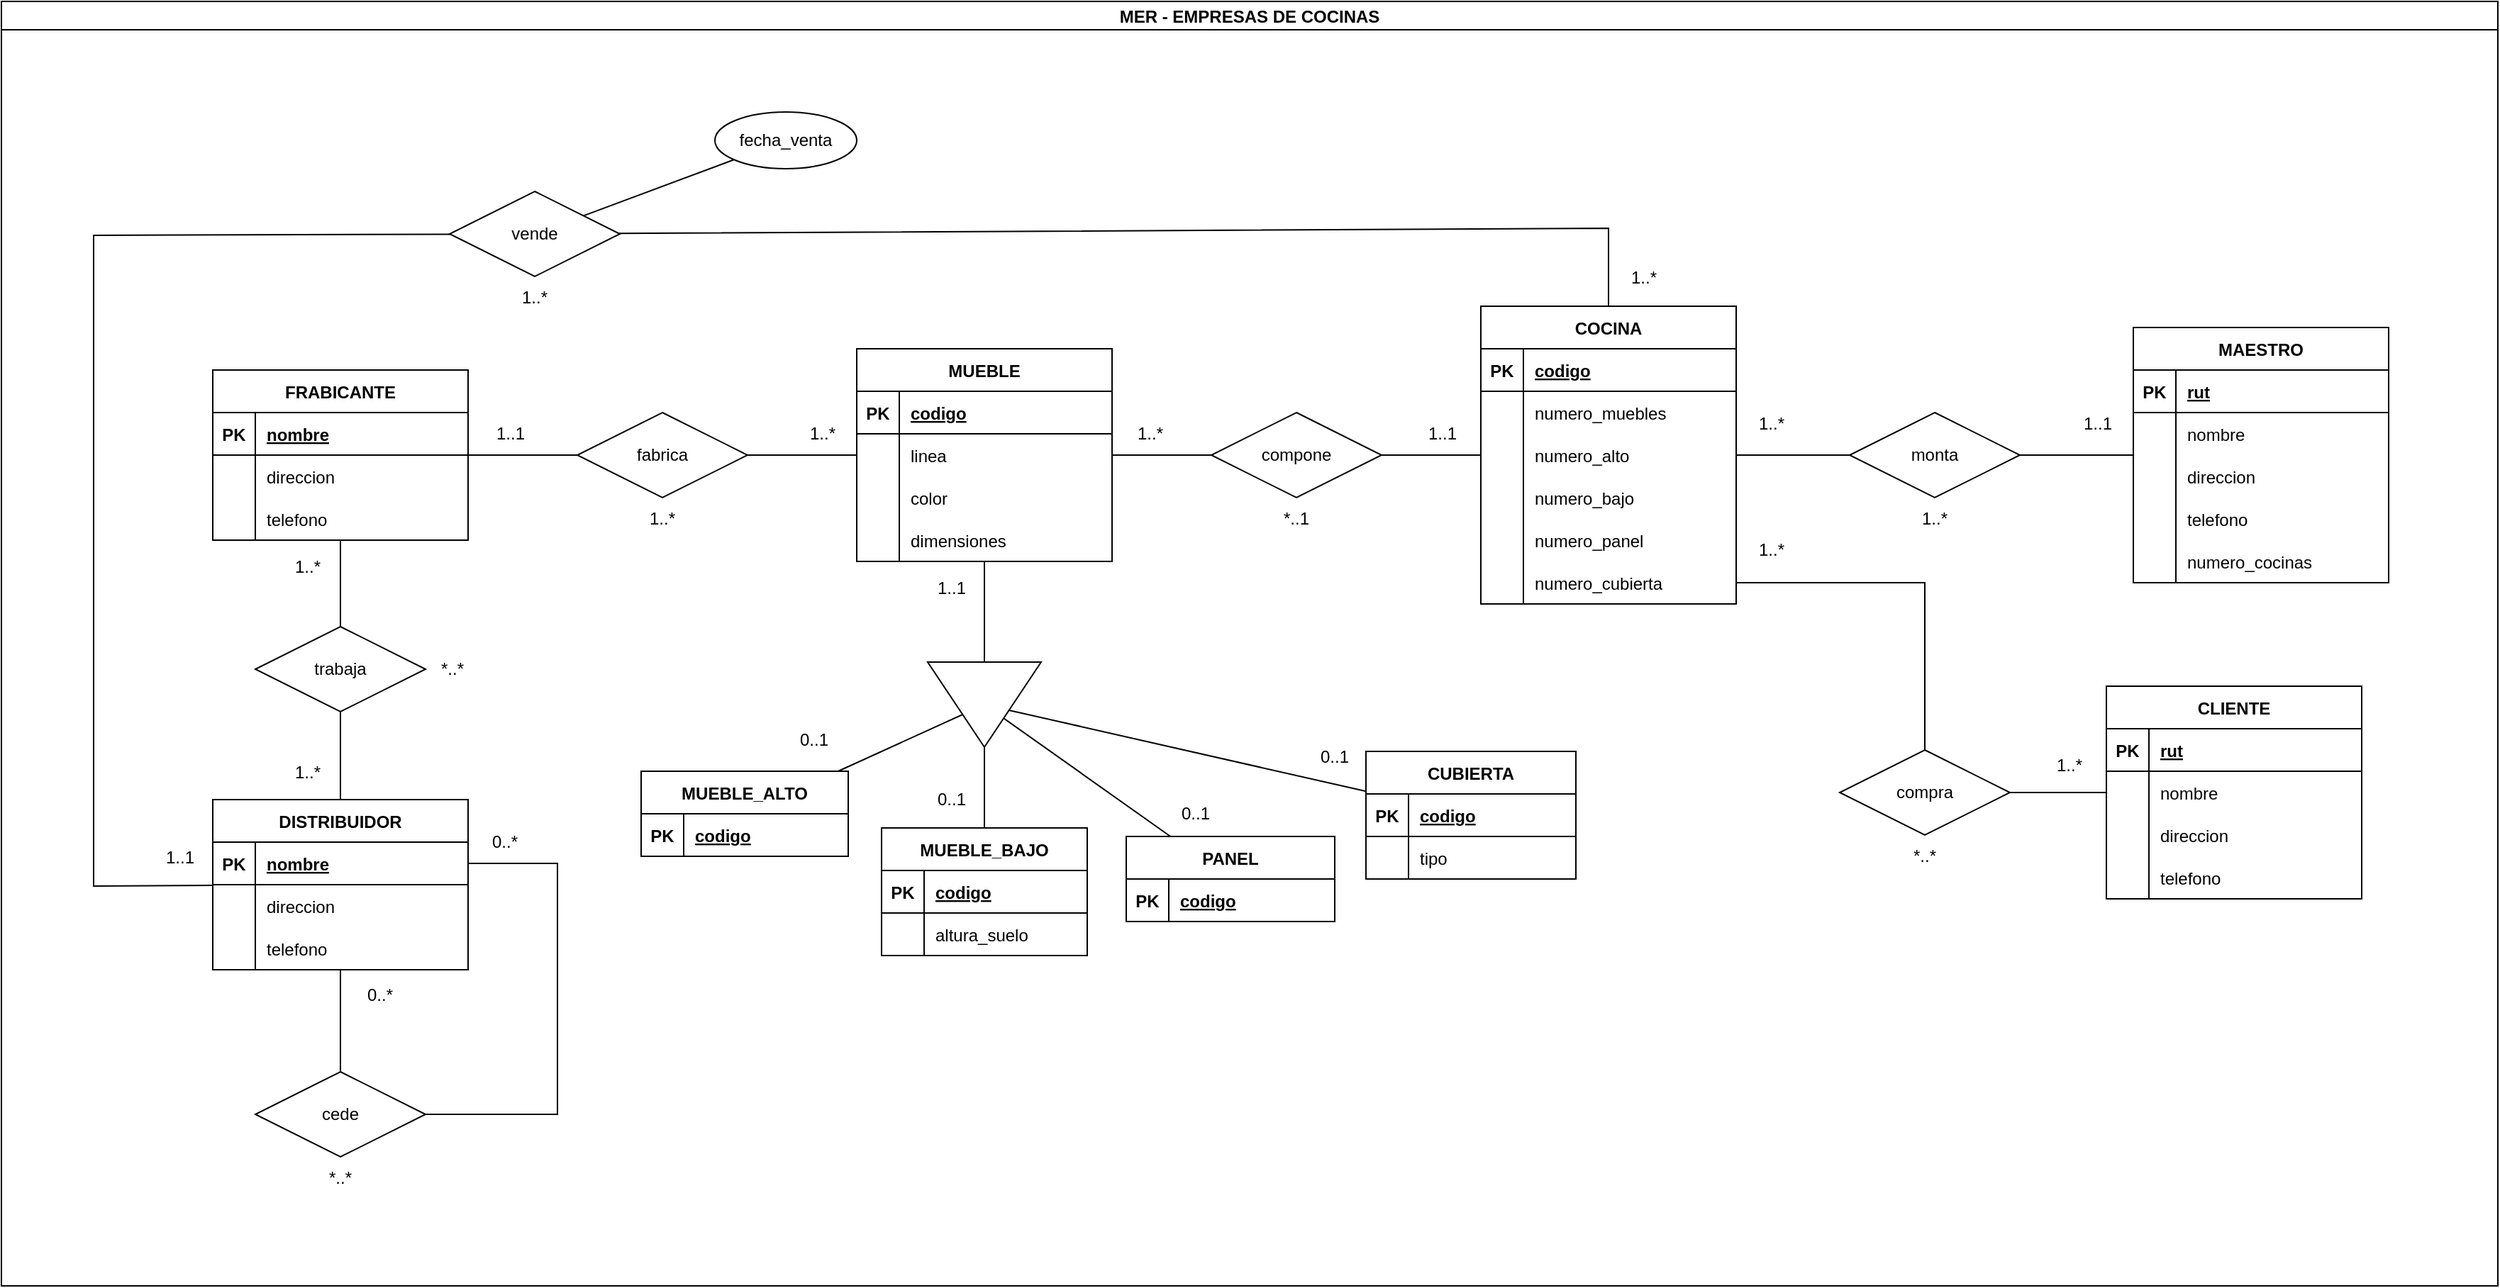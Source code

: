 <mxfile version="18.0.6" type="device"><diagram id="RVFAuSxP9pGPrvDmBHIj" name="Empresa de Cocinas"><mxGraphModel dx="1447" dy="938" grid="0" gridSize="10" guides="1" tooltips="1" connect="1" arrows="1" fold="1" page="1" pageScale="1" pageWidth="4681" pageHeight="3300" math="0" shadow="0"><root><mxCell id="0"/><mxCell id="1" parent="0"/><mxCell id="ytCpGwU5TRW83n8mdo_X-1" value="MER - EMPRESAS DE COCINAS" style="swimlane;startSize=20;" vertex="1" parent="1"><mxGeometry x="525" y="355" width="1760" height="906" as="geometry"><mxRectangle x="383" y="131" width="469" height="20" as="alternateBounds"/></mxGeometry></mxCell><mxCell id="ytCpGwU5TRW83n8mdo_X-28" value="MUEBLE" style="shape=table;startSize=30;container=1;collapsible=1;childLayout=tableLayout;fixedRows=1;rowLines=0;fontStyle=1;align=center;resizeLast=1;" vertex="1" parent="ytCpGwU5TRW83n8mdo_X-1"><mxGeometry x="603" y="245" width="180" height="150" as="geometry"/></mxCell><mxCell id="ytCpGwU5TRW83n8mdo_X-29" value="" style="shape=tableRow;horizontal=0;startSize=0;swimlaneHead=0;swimlaneBody=0;fillColor=none;collapsible=0;dropTarget=0;points=[[0,0.5],[1,0.5]];portConstraint=eastwest;top=0;left=0;right=0;bottom=1;" vertex="1" parent="ytCpGwU5TRW83n8mdo_X-28"><mxGeometry y="30" width="180" height="30" as="geometry"/></mxCell><mxCell id="ytCpGwU5TRW83n8mdo_X-30" value="PK" style="shape=partialRectangle;connectable=0;fillColor=none;top=0;left=0;bottom=0;right=0;fontStyle=1;overflow=hidden;" vertex="1" parent="ytCpGwU5TRW83n8mdo_X-29"><mxGeometry width="30" height="30" as="geometry"><mxRectangle width="30" height="30" as="alternateBounds"/></mxGeometry></mxCell><mxCell id="ytCpGwU5TRW83n8mdo_X-31" value="codigo" style="shape=partialRectangle;connectable=0;fillColor=none;top=0;left=0;bottom=0;right=0;align=left;spacingLeft=6;fontStyle=5;overflow=hidden;" vertex="1" parent="ytCpGwU5TRW83n8mdo_X-29"><mxGeometry x="30" width="150" height="30" as="geometry"><mxRectangle width="150" height="30" as="alternateBounds"/></mxGeometry></mxCell><mxCell id="ytCpGwU5TRW83n8mdo_X-32" value="" style="shape=tableRow;horizontal=0;startSize=0;swimlaneHead=0;swimlaneBody=0;fillColor=none;collapsible=0;dropTarget=0;points=[[0,0.5],[1,0.5]];portConstraint=eastwest;top=0;left=0;right=0;bottom=0;" vertex="1" parent="ytCpGwU5TRW83n8mdo_X-28"><mxGeometry y="60" width="180" height="30" as="geometry"/></mxCell><mxCell id="ytCpGwU5TRW83n8mdo_X-33" value="" style="shape=partialRectangle;connectable=0;fillColor=none;top=0;left=0;bottom=0;right=0;editable=1;overflow=hidden;" vertex="1" parent="ytCpGwU5TRW83n8mdo_X-32"><mxGeometry width="30" height="30" as="geometry"><mxRectangle width="30" height="30" as="alternateBounds"/></mxGeometry></mxCell><mxCell id="ytCpGwU5TRW83n8mdo_X-34" value="linea" style="shape=partialRectangle;connectable=0;fillColor=none;top=0;left=0;bottom=0;right=0;align=left;spacingLeft=6;overflow=hidden;" vertex="1" parent="ytCpGwU5TRW83n8mdo_X-32"><mxGeometry x="30" width="150" height="30" as="geometry"><mxRectangle width="150" height="30" as="alternateBounds"/></mxGeometry></mxCell><mxCell id="ytCpGwU5TRW83n8mdo_X-35" value="" style="shape=tableRow;horizontal=0;startSize=0;swimlaneHead=0;swimlaneBody=0;fillColor=none;collapsible=0;dropTarget=0;points=[[0,0.5],[1,0.5]];portConstraint=eastwest;top=0;left=0;right=0;bottom=0;" vertex="1" parent="ytCpGwU5TRW83n8mdo_X-28"><mxGeometry y="90" width="180" height="30" as="geometry"/></mxCell><mxCell id="ytCpGwU5TRW83n8mdo_X-36" value="" style="shape=partialRectangle;connectable=0;fillColor=none;top=0;left=0;bottom=0;right=0;editable=1;overflow=hidden;" vertex="1" parent="ytCpGwU5TRW83n8mdo_X-35"><mxGeometry width="30" height="30" as="geometry"><mxRectangle width="30" height="30" as="alternateBounds"/></mxGeometry></mxCell><mxCell id="ytCpGwU5TRW83n8mdo_X-37" value="color" style="shape=partialRectangle;connectable=0;fillColor=none;top=0;left=0;bottom=0;right=0;align=left;spacingLeft=6;overflow=hidden;" vertex="1" parent="ytCpGwU5TRW83n8mdo_X-35"><mxGeometry x="30" width="150" height="30" as="geometry"><mxRectangle width="150" height="30" as="alternateBounds"/></mxGeometry></mxCell><mxCell id="ytCpGwU5TRW83n8mdo_X-38" value="" style="shape=tableRow;horizontal=0;startSize=0;swimlaneHead=0;swimlaneBody=0;fillColor=none;collapsible=0;dropTarget=0;points=[[0,0.5],[1,0.5]];portConstraint=eastwest;top=0;left=0;right=0;bottom=0;" vertex="1" parent="ytCpGwU5TRW83n8mdo_X-28"><mxGeometry y="120" width="180" height="30" as="geometry"/></mxCell><mxCell id="ytCpGwU5TRW83n8mdo_X-39" value="" style="shape=partialRectangle;connectable=0;fillColor=none;top=0;left=0;bottom=0;right=0;editable=1;overflow=hidden;" vertex="1" parent="ytCpGwU5TRW83n8mdo_X-38"><mxGeometry width="30" height="30" as="geometry"><mxRectangle width="30" height="30" as="alternateBounds"/></mxGeometry></mxCell><mxCell id="ytCpGwU5TRW83n8mdo_X-40" value="dimensiones" style="shape=partialRectangle;connectable=0;fillColor=none;top=0;left=0;bottom=0;right=0;align=left;spacingLeft=6;overflow=hidden;" vertex="1" parent="ytCpGwU5TRW83n8mdo_X-38"><mxGeometry x="30" width="150" height="30" as="geometry"><mxRectangle width="150" height="30" as="alternateBounds"/></mxGeometry></mxCell><mxCell id="ytCpGwU5TRW83n8mdo_X-41" value="fabrica" style="shape=rhombus;perimeter=rhombusPerimeter;whiteSpace=wrap;html=1;align=center;" vertex="1" parent="ytCpGwU5TRW83n8mdo_X-1"><mxGeometry x="406" y="290" width="120" height="60" as="geometry"/></mxCell><mxCell id="ytCpGwU5TRW83n8mdo_X-43" value="" style="endArrow=none;html=1;rounded=0;" edge="1" parent="ytCpGwU5TRW83n8mdo_X-1" source="ytCpGwU5TRW83n8mdo_X-41" target="ytCpGwU5TRW83n8mdo_X-28"><mxGeometry relative="1" as="geometry"><mxPoint x="512" y="371" as="sourcePoint"/><mxPoint x="672" y="371" as="targetPoint"/></mxGeometry></mxCell><mxCell id="ytCpGwU5TRW83n8mdo_X-2" value="FRABICANTE" style="shape=table;startSize=30;container=1;collapsible=1;childLayout=tableLayout;fixedRows=1;rowLines=0;fontStyle=1;align=center;resizeLast=1;" vertex="1" parent="ytCpGwU5TRW83n8mdo_X-1"><mxGeometry x="149" y="260" width="180" height="120" as="geometry"/></mxCell><mxCell id="ytCpGwU5TRW83n8mdo_X-3" value="" style="shape=tableRow;horizontal=0;startSize=0;swimlaneHead=0;swimlaneBody=0;fillColor=none;collapsible=0;dropTarget=0;points=[[0,0.5],[1,0.5]];portConstraint=eastwest;top=0;left=0;right=0;bottom=1;" vertex="1" parent="ytCpGwU5TRW83n8mdo_X-2"><mxGeometry y="30" width="180" height="30" as="geometry"/></mxCell><mxCell id="ytCpGwU5TRW83n8mdo_X-4" value="PK" style="shape=partialRectangle;connectable=0;fillColor=none;top=0;left=0;bottom=0;right=0;fontStyle=1;overflow=hidden;" vertex="1" parent="ytCpGwU5TRW83n8mdo_X-3"><mxGeometry width="30" height="30" as="geometry"><mxRectangle width="30" height="30" as="alternateBounds"/></mxGeometry></mxCell><mxCell id="ytCpGwU5TRW83n8mdo_X-5" value="nombre" style="shape=partialRectangle;connectable=0;fillColor=none;top=0;left=0;bottom=0;right=0;align=left;spacingLeft=6;fontStyle=5;overflow=hidden;" vertex="1" parent="ytCpGwU5TRW83n8mdo_X-3"><mxGeometry x="30" width="150" height="30" as="geometry"><mxRectangle width="150" height="30" as="alternateBounds"/></mxGeometry></mxCell><mxCell id="ytCpGwU5TRW83n8mdo_X-6" value="" style="shape=tableRow;horizontal=0;startSize=0;swimlaneHead=0;swimlaneBody=0;fillColor=none;collapsible=0;dropTarget=0;points=[[0,0.5],[1,0.5]];portConstraint=eastwest;top=0;left=0;right=0;bottom=0;" vertex="1" parent="ytCpGwU5TRW83n8mdo_X-2"><mxGeometry y="60" width="180" height="30" as="geometry"/></mxCell><mxCell id="ytCpGwU5TRW83n8mdo_X-7" value="" style="shape=partialRectangle;connectable=0;fillColor=none;top=0;left=0;bottom=0;right=0;editable=1;overflow=hidden;" vertex="1" parent="ytCpGwU5TRW83n8mdo_X-6"><mxGeometry width="30" height="30" as="geometry"><mxRectangle width="30" height="30" as="alternateBounds"/></mxGeometry></mxCell><mxCell id="ytCpGwU5TRW83n8mdo_X-8" value="direccion" style="shape=partialRectangle;connectable=0;fillColor=none;top=0;left=0;bottom=0;right=0;align=left;spacingLeft=6;overflow=hidden;" vertex="1" parent="ytCpGwU5TRW83n8mdo_X-6"><mxGeometry x="30" width="150" height="30" as="geometry"><mxRectangle width="150" height="30" as="alternateBounds"/></mxGeometry></mxCell><mxCell id="ytCpGwU5TRW83n8mdo_X-9" value="" style="shape=tableRow;horizontal=0;startSize=0;swimlaneHead=0;swimlaneBody=0;fillColor=none;collapsible=0;dropTarget=0;points=[[0,0.5],[1,0.5]];portConstraint=eastwest;top=0;left=0;right=0;bottom=0;" vertex="1" parent="ytCpGwU5TRW83n8mdo_X-2"><mxGeometry y="90" width="180" height="30" as="geometry"/></mxCell><mxCell id="ytCpGwU5TRW83n8mdo_X-10" value="" style="shape=partialRectangle;connectable=0;fillColor=none;top=0;left=0;bottom=0;right=0;editable=1;overflow=hidden;" vertex="1" parent="ytCpGwU5TRW83n8mdo_X-9"><mxGeometry width="30" height="30" as="geometry"><mxRectangle width="30" height="30" as="alternateBounds"/></mxGeometry></mxCell><mxCell id="ytCpGwU5TRW83n8mdo_X-11" value="telefono" style="shape=partialRectangle;connectable=0;fillColor=none;top=0;left=0;bottom=0;right=0;align=left;spacingLeft=6;overflow=hidden;" vertex="1" parent="ytCpGwU5TRW83n8mdo_X-9"><mxGeometry x="30" width="150" height="30" as="geometry"><mxRectangle width="150" height="30" as="alternateBounds"/></mxGeometry></mxCell><mxCell id="ytCpGwU5TRW83n8mdo_X-42" value="" style="endArrow=none;html=1;rounded=0;" edge="1" parent="ytCpGwU5TRW83n8mdo_X-1" source="ytCpGwU5TRW83n8mdo_X-2" target="ytCpGwU5TRW83n8mdo_X-41"><mxGeometry relative="1" as="geometry"><mxPoint x="512" y="371" as="sourcePoint"/><mxPoint x="672" y="371" as="targetPoint"/></mxGeometry></mxCell><mxCell id="ytCpGwU5TRW83n8mdo_X-44" value="1..1" style="text;html=1;strokeColor=none;fillColor=none;align=center;verticalAlign=middle;whiteSpace=wrap;rounded=0;" vertex="1" parent="ytCpGwU5TRW83n8mdo_X-1"><mxGeometry x="329" y="290" width="60" height="30" as="geometry"/></mxCell><mxCell id="ytCpGwU5TRW83n8mdo_X-48" value="1..*" style="text;html=1;strokeColor=none;fillColor=none;align=center;verticalAlign=middle;whiteSpace=wrap;rounded=0;" vertex="1" parent="ytCpGwU5TRW83n8mdo_X-1"><mxGeometry x="549" y="290" width="60" height="30" as="geometry"/></mxCell><mxCell id="ytCpGwU5TRW83n8mdo_X-50" value="1..*" style="text;html=1;strokeColor=none;fillColor=none;align=center;verticalAlign=middle;whiteSpace=wrap;rounded=0;" vertex="1" parent="ytCpGwU5TRW83n8mdo_X-1"><mxGeometry x="436" y="350" width="60" height="30" as="geometry"/></mxCell><mxCell id="ytCpGwU5TRW83n8mdo_X-51" value="DISTRIBUIDOR" style="shape=table;startSize=30;container=1;collapsible=1;childLayout=tableLayout;fixedRows=1;rowLines=0;fontStyle=1;align=center;resizeLast=1;" vertex="1" parent="ytCpGwU5TRW83n8mdo_X-1"><mxGeometry x="149" y="563" width="180" height="120" as="geometry"/></mxCell><mxCell id="ytCpGwU5TRW83n8mdo_X-52" value="" style="shape=tableRow;horizontal=0;startSize=0;swimlaneHead=0;swimlaneBody=0;fillColor=none;collapsible=0;dropTarget=0;points=[[0,0.5],[1,0.5]];portConstraint=eastwest;top=0;left=0;right=0;bottom=1;" vertex="1" parent="ytCpGwU5TRW83n8mdo_X-51"><mxGeometry y="30" width="180" height="30" as="geometry"/></mxCell><mxCell id="ytCpGwU5TRW83n8mdo_X-53" value="PK" style="shape=partialRectangle;connectable=0;fillColor=none;top=0;left=0;bottom=0;right=0;fontStyle=1;overflow=hidden;" vertex="1" parent="ytCpGwU5TRW83n8mdo_X-52"><mxGeometry width="30" height="30" as="geometry"><mxRectangle width="30" height="30" as="alternateBounds"/></mxGeometry></mxCell><mxCell id="ytCpGwU5TRW83n8mdo_X-54" value="nombre" style="shape=partialRectangle;connectable=0;fillColor=none;top=0;left=0;bottom=0;right=0;align=left;spacingLeft=6;fontStyle=5;overflow=hidden;" vertex="1" parent="ytCpGwU5TRW83n8mdo_X-52"><mxGeometry x="30" width="150" height="30" as="geometry"><mxRectangle width="150" height="30" as="alternateBounds"/></mxGeometry></mxCell><mxCell id="ytCpGwU5TRW83n8mdo_X-55" value="" style="shape=tableRow;horizontal=0;startSize=0;swimlaneHead=0;swimlaneBody=0;fillColor=none;collapsible=0;dropTarget=0;points=[[0,0.5],[1,0.5]];portConstraint=eastwest;top=0;left=0;right=0;bottom=0;" vertex="1" parent="ytCpGwU5TRW83n8mdo_X-51"><mxGeometry y="60" width="180" height="30" as="geometry"/></mxCell><mxCell id="ytCpGwU5TRW83n8mdo_X-56" value="" style="shape=partialRectangle;connectable=0;fillColor=none;top=0;left=0;bottom=0;right=0;editable=1;overflow=hidden;" vertex="1" parent="ytCpGwU5TRW83n8mdo_X-55"><mxGeometry width="30" height="30" as="geometry"><mxRectangle width="30" height="30" as="alternateBounds"/></mxGeometry></mxCell><mxCell id="ytCpGwU5TRW83n8mdo_X-57" value="direccion" style="shape=partialRectangle;connectable=0;fillColor=none;top=0;left=0;bottom=0;right=0;align=left;spacingLeft=6;overflow=hidden;" vertex="1" parent="ytCpGwU5TRW83n8mdo_X-55"><mxGeometry x="30" width="150" height="30" as="geometry"><mxRectangle width="150" height="30" as="alternateBounds"/></mxGeometry></mxCell><mxCell id="ytCpGwU5TRW83n8mdo_X-58" value="" style="shape=tableRow;horizontal=0;startSize=0;swimlaneHead=0;swimlaneBody=0;fillColor=none;collapsible=0;dropTarget=0;points=[[0,0.5],[1,0.5]];portConstraint=eastwest;top=0;left=0;right=0;bottom=0;" vertex="1" parent="ytCpGwU5TRW83n8mdo_X-51"><mxGeometry y="90" width="180" height="30" as="geometry"/></mxCell><mxCell id="ytCpGwU5TRW83n8mdo_X-59" value="" style="shape=partialRectangle;connectable=0;fillColor=none;top=0;left=0;bottom=0;right=0;editable=1;overflow=hidden;" vertex="1" parent="ytCpGwU5TRW83n8mdo_X-58"><mxGeometry width="30" height="30" as="geometry"><mxRectangle width="30" height="30" as="alternateBounds"/></mxGeometry></mxCell><mxCell id="ytCpGwU5TRW83n8mdo_X-60" value="telefono" style="shape=partialRectangle;connectable=0;fillColor=none;top=0;left=0;bottom=0;right=0;align=left;spacingLeft=6;overflow=hidden;" vertex="1" parent="ytCpGwU5TRW83n8mdo_X-58"><mxGeometry x="30" width="150" height="30" as="geometry"><mxRectangle width="150" height="30" as="alternateBounds"/></mxGeometry></mxCell><mxCell id="ytCpGwU5TRW83n8mdo_X-64" value="trabaja" style="shape=rhombus;perimeter=rhombusPerimeter;whiteSpace=wrap;html=1;align=center;" vertex="1" parent="ytCpGwU5TRW83n8mdo_X-1"><mxGeometry x="179" y="441" width="120" height="60" as="geometry"/></mxCell><mxCell id="ytCpGwU5TRW83n8mdo_X-65" value="" style="endArrow=none;html=1;rounded=0;" edge="1" parent="ytCpGwU5TRW83n8mdo_X-1" source="ytCpGwU5TRW83n8mdo_X-51" target="ytCpGwU5TRW83n8mdo_X-64"><mxGeometry relative="1" as="geometry"><mxPoint x="236" y="578" as="sourcePoint"/><mxPoint x="396" y="578" as="targetPoint"/></mxGeometry></mxCell><mxCell id="ytCpGwU5TRW83n8mdo_X-66" value="" style="endArrow=none;html=1;rounded=0;" edge="1" parent="ytCpGwU5TRW83n8mdo_X-1" source="ytCpGwU5TRW83n8mdo_X-64" target="ytCpGwU5TRW83n8mdo_X-2"><mxGeometry relative="1" as="geometry"><mxPoint x="236" y="578" as="sourcePoint"/><mxPoint x="396" y="578" as="targetPoint"/></mxGeometry></mxCell><mxCell id="ytCpGwU5TRW83n8mdo_X-67" value="1..*" style="text;html=1;strokeColor=none;fillColor=none;align=center;verticalAlign=middle;whiteSpace=wrap;rounded=0;" vertex="1" parent="ytCpGwU5TRW83n8mdo_X-1"><mxGeometry x="186" y="384" width="60" height="30" as="geometry"/></mxCell><mxCell id="ytCpGwU5TRW83n8mdo_X-68" value="1..*" style="text;html=1;strokeColor=none;fillColor=none;align=center;verticalAlign=middle;whiteSpace=wrap;rounded=0;" vertex="1" parent="ytCpGwU5TRW83n8mdo_X-1"><mxGeometry x="186" y="529" width="60" height="30" as="geometry"/></mxCell><mxCell id="ytCpGwU5TRW83n8mdo_X-69" value="*..*" style="text;html=1;strokeColor=none;fillColor=none;align=center;verticalAlign=middle;whiteSpace=wrap;rounded=0;" vertex="1" parent="ytCpGwU5TRW83n8mdo_X-1"><mxGeometry x="288" y="456" width="60" height="30" as="geometry"/></mxCell><mxCell id="ytCpGwU5TRW83n8mdo_X-73" value="cede" style="shape=rhombus;perimeter=rhombusPerimeter;whiteSpace=wrap;html=1;align=center;" vertex="1" parent="ytCpGwU5TRW83n8mdo_X-1"><mxGeometry x="179" y="755" width="120" height="60" as="geometry"/></mxCell><mxCell id="ytCpGwU5TRW83n8mdo_X-74" value="" style="endArrow=none;html=1;rounded=0;" edge="1" parent="ytCpGwU5TRW83n8mdo_X-1" source="ytCpGwU5TRW83n8mdo_X-73" target="ytCpGwU5TRW83n8mdo_X-51"><mxGeometry relative="1" as="geometry"><mxPoint x="284" y="869" as="sourcePoint"/><mxPoint x="444" y="869" as="targetPoint"/></mxGeometry></mxCell><mxCell id="ytCpGwU5TRW83n8mdo_X-75" value="" style="endArrow=none;html=1;rounded=0;" edge="1" parent="ytCpGwU5TRW83n8mdo_X-1" source="ytCpGwU5TRW83n8mdo_X-52" target="ytCpGwU5TRW83n8mdo_X-73"><mxGeometry relative="1" as="geometry"><mxPoint x="294" y="608" as="sourcePoint"/><mxPoint x="444" y="608" as="targetPoint"/><Array as="points"><mxPoint x="392" y="608"/><mxPoint x="392" y="785"/></Array></mxGeometry></mxCell><mxCell id="ytCpGwU5TRW83n8mdo_X-76" value="0..*" style="text;html=1;strokeColor=none;fillColor=none;align=center;verticalAlign=middle;whiteSpace=wrap;rounded=0;" vertex="1" parent="ytCpGwU5TRW83n8mdo_X-1"><mxGeometry x="325" y="578" width="60" height="30" as="geometry"/></mxCell><mxCell id="ytCpGwU5TRW83n8mdo_X-78" value="0..*" style="text;html=1;strokeColor=none;fillColor=none;align=center;verticalAlign=middle;whiteSpace=wrap;rounded=0;" vertex="1" parent="ytCpGwU5TRW83n8mdo_X-1"><mxGeometry x="237" y="686" width="60" height="30" as="geometry"/></mxCell><mxCell id="ytCpGwU5TRW83n8mdo_X-79" value="*..*" style="text;html=1;strokeColor=none;fillColor=none;align=center;verticalAlign=middle;whiteSpace=wrap;rounded=0;" vertex="1" parent="ytCpGwU5TRW83n8mdo_X-1"><mxGeometry x="209" y="815" width="60" height="30" as="geometry"/></mxCell><mxCell id="ytCpGwU5TRW83n8mdo_X-80" value="compone" style="shape=rhombus;perimeter=rhombusPerimeter;whiteSpace=wrap;html=1;align=center;" vertex="1" parent="ytCpGwU5TRW83n8mdo_X-1"><mxGeometry x="853" y="290" width="120" height="60" as="geometry"/></mxCell><mxCell id="ytCpGwU5TRW83n8mdo_X-81" value="COCINA" style="shape=table;startSize=30;container=1;collapsible=1;childLayout=tableLayout;fixedRows=1;rowLines=0;fontStyle=1;align=center;resizeLast=1;" vertex="1" parent="ytCpGwU5TRW83n8mdo_X-1"><mxGeometry x="1043" y="215" width="180" height="210" as="geometry"/></mxCell><mxCell id="ytCpGwU5TRW83n8mdo_X-82" value="" style="shape=tableRow;horizontal=0;startSize=0;swimlaneHead=0;swimlaneBody=0;fillColor=none;collapsible=0;dropTarget=0;points=[[0,0.5],[1,0.5]];portConstraint=eastwest;top=0;left=0;right=0;bottom=1;" vertex="1" parent="ytCpGwU5TRW83n8mdo_X-81"><mxGeometry y="30" width="180" height="30" as="geometry"/></mxCell><mxCell id="ytCpGwU5TRW83n8mdo_X-83" value="PK" style="shape=partialRectangle;connectable=0;fillColor=none;top=0;left=0;bottom=0;right=0;fontStyle=1;overflow=hidden;" vertex="1" parent="ytCpGwU5TRW83n8mdo_X-82"><mxGeometry width="30" height="30" as="geometry"><mxRectangle width="30" height="30" as="alternateBounds"/></mxGeometry></mxCell><mxCell id="ytCpGwU5TRW83n8mdo_X-84" value="codigo" style="shape=partialRectangle;connectable=0;fillColor=none;top=0;left=0;bottom=0;right=0;align=left;spacingLeft=6;fontStyle=5;overflow=hidden;" vertex="1" parent="ytCpGwU5TRW83n8mdo_X-82"><mxGeometry x="30" width="150" height="30" as="geometry"><mxRectangle width="150" height="30" as="alternateBounds"/></mxGeometry></mxCell><mxCell id="ytCpGwU5TRW83n8mdo_X-85" value="" style="shape=tableRow;horizontal=0;startSize=0;swimlaneHead=0;swimlaneBody=0;fillColor=none;collapsible=0;dropTarget=0;points=[[0,0.5],[1,0.5]];portConstraint=eastwest;top=0;left=0;right=0;bottom=0;" vertex="1" parent="ytCpGwU5TRW83n8mdo_X-81"><mxGeometry y="60" width="180" height="30" as="geometry"/></mxCell><mxCell id="ytCpGwU5TRW83n8mdo_X-86" value="" style="shape=partialRectangle;connectable=0;fillColor=none;top=0;left=0;bottom=0;right=0;editable=1;overflow=hidden;" vertex="1" parent="ytCpGwU5TRW83n8mdo_X-85"><mxGeometry width="30" height="30" as="geometry"><mxRectangle width="30" height="30" as="alternateBounds"/></mxGeometry></mxCell><mxCell id="ytCpGwU5TRW83n8mdo_X-87" value="numero_muebles" style="shape=partialRectangle;connectable=0;fillColor=none;top=0;left=0;bottom=0;right=0;align=left;spacingLeft=6;overflow=hidden;" vertex="1" parent="ytCpGwU5TRW83n8mdo_X-85"><mxGeometry x="30" width="150" height="30" as="geometry"><mxRectangle width="150" height="30" as="alternateBounds"/></mxGeometry></mxCell><mxCell id="ytCpGwU5TRW83n8mdo_X-88" value="" style="shape=tableRow;horizontal=0;startSize=0;swimlaneHead=0;swimlaneBody=0;fillColor=none;collapsible=0;dropTarget=0;points=[[0,0.5],[1,0.5]];portConstraint=eastwest;top=0;left=0;right=0;bottom=0;" vertex="1" parent="ytCpGwU5TRW83n8mdo_X-81"><mxGeometry y="90" width="180" height="30" as="geometry"/></mxCell><mxCell id="ytCpGwU5TRW83n8mdo_X-89" value="" style="shape=partialRectangle;connectable=0;fillColor=none;top=0;left=0;bottom=0;right=0;editable=1;overflow=hidden;" vertex="1" parent="ytCpGwU5TRW83n8mdo_X-88"><mxGeometry width="30" height="30" as="geometry"><mxRectangle width="30" height="30" as="alternateBounds"/></mxGeometry></mxCell><mxCell id="ytCpGwU5TRW83n8mdo_X-90" value="numero_alto" style="shape=partialRectangle;connectable=0;fillColor=none;top=0;left=0;bottom=0;right=0;align=left;spacingLeft=6;overflow=hidden;" vertex="1" parent="ytCpGwU5TRW83n8mdo_X-88"><mxGeometry x="30" width="150" height="30" as="geometry"><mxRectangle width="150" height="30" as="alternateBounds"/></mxGeometry></mxCell><mxCell id="ytCpGwU5TRW83n8mdo_X-91" value="" style="shape=tableRow;horizontal=0;startSize=0;swimlaneHead=0;swimlaneBody=0;fillColor=none;collapsible=0;dropTarget=0;points=[[0,0.5],[1,0.5]];portConstraint=eastwest;top=0;left=0;right=0;bottom=0;" vertex="1" parent="ytCpGwU5TRW83n8mdo_X-81"><mxGeometry y="120" width="180" height="30" as="geometry"/></mxCell><mxCell id="ytCpGwU5TRW83n8mdo_X-92" value="" style="shape=partialRectangle;connectable=0;fillColor=none;top=0;left=0;bottom=0;right=0;editable=1;overflow=hidden;" vertex="1" parent="ytCpGwU5TRW83n8mdo_X-91"><mxGeometry width="30" height="30" as="geometry"><mxRectangle width="30" height="30" as="alternateBounds"/></mxGeometry></mxCell><mxCell id="ytCpGwU5TRW83n8mdo_X-93" value="numero_bajo" style="shape=partialRectangle;connectable=0;fillColor=none;top=0;left=0;bottom=0;right=0;align=left;spacingLeft=6;overflow=hidden;" vertex="1" parent="ytCpGwU5TRW83n8mdo_X-91"><mxGeometry x="30" width="150" height="30" as="geometry"><mxRectangle width="150" height="30" as="alternateBounds"/></mxGeometry></mxCell><mxCell id="ytCpGwU5TRW83n8mdo_X-94" value="" style="shape=tableRow;horizontal=0;startSize=0;swimlaneHead=0;swimlaneBody=0;fillColor=none;collapsible=0;dropTarget=0;points=[[0,0.5],[1,0.5]];portConstraint=eastwest;top=0;left=0;right=0;bottom=0;" vertex="1" parent="ytCpGwU5TRW83n8mdo_X-81"><mxGeometry y="150" width="180" height="30" as="geometry"/></mxCell><mxCell id="ytCpGwU5TRW83n8mdo_X-95" value="" style="shape=partialRectangle;connectable=0;fillColor=none;top=0;left=0;bottom=0;right=0;editable=1;overflow=hidden;" vertex="1" parent="ytCpGwU5TRW83n8mdo_X-94"><mxGeometry width="30" height="30" as="geometry"><mxRectangle width="30" height="30" as="alternateBounds"/></mxGeometry></mxCell><mxCell id="ytCpGwU5TRW83n8mdo_X-96" value="numero_panel" style="shape=partialRectangle;connectable=0;fillColor=none;top=0;left=0;bottom=0;right=0;align=left;spacingLeft=6;overflow=hidden;" vertex="1" parent="ytCpGwU5TRW83n8mdo_X-94"><mxGeometry x="30" width="150" height="30" as="geometry"><mxRectangle width="150" height="30" as="alternateBounds"/></mxGeometry></mxCell><mxCell id="ytCpGwU5TRW83n8mdo_X-97" value="" style="shape=tableRow;horizontal=0;startSize=0;swimlaneHead=0;swimlaneBody=0;fillColor=none;collapsible=0;dropTarget=0;points=[[0,0.5],[1,0.5]];portConstraint=eastwest;top=0;left=0;right=0;bottom=0;" vertex="1" parent="ytCpGwU5TRW83n8mdo_X-81"><mxGeometry y="180" width="180" height="30" as="geometry"/></mxCell><mxCell id="ytCpGwU5TRW83n8mdo_X-98" value="" style="shape=partialRectangle;connectable=0;fillColor=none;top=0;left=0;bottom=0;right=0;editable=1;overflow=hidden;" vertex="1" parent="ytCpGwU5TRW83n8mdo_X-97"><mxGeometry width="30" height="30" as="geometry"><mxRectangle width="30" height="30" as="alternateBounds"/></mxGeometry></mxCell><mxCell id="ytCpGwU5TRW83n8mdo_X-99" value="numero_cubierta" style="shape=partialRectangle;connectable=0;fillColor=none;top=0;left=0;bottom=0;right=0;align=left;spacingLeft=6;overflow=hidden;" vertex="1" parent="ytCpGwU5TRW83n8mdo_X-97"><mxGeometry x="30" width="150" height="30" as="geometry"><mxRectangle width="150" height="30" as="alternateBounds"/></mxGeometry></mxCell><mxCell id="ytCpGwU5TRW83n8mdo_X-100" value="" style="endArrow=none;html=1;rounded=0;" edge="1" parent="ytCpGwU5TRW83n8mdo_X-1" source="ytCpGwU5TRW83n8mdo_X-80" target="ytCpGwU5TRW83n8mdo_X-81"><mxGeometry relative="1" as="geometry"><mxPoint x="949" y="385" as="sourcePoint"/><mxPoint x="1109" y="385" as="targetPoint"/></mxGeometry></mxCell><mxCell id="ytCpGwU5TRW83n8mdo_X-101" value="" style="endArrow=none;html=1;rounded=0;" edge="1" parent="ytCpGwU5TRW83n8mdo_X-1" source="ytCpGwU5TRW83n8mdo_X-80" target="ytCpGwU5TRW83n8mdo_X-28"><mxGeometry relative="1" as="geometry"><mxPoint x="949" y="385" as="sourcePoint"/><mxPoint x="1109" y="385" as="targetPoint"/></mxGeometry></mxCell><mxCell id="ytCpGwU5TRW83n8mdo_X-102" value="*..1" style="text;html=1;strokeColor=none;fillColor=none;align=center;verticalAlign=middle;whiteSpace=wrap;rounded=0;" vertex="1" parent="ytCpGwU5TRW83n8mdo_X-1"><mxGeometry x="883" y="350" width="60" height="30" as="geometry"/></mxCell><mxCell id="ytCpGwU5TRW83n8mdo_X-103" value="1..1" style="text;html=1;strokeColor=none;fillColor=none;align=center;verticalAlign=middle;whiteSpace=wrap;rounded=0;" vertex="1" parent="ytCpGwU5TRW83n8mdo_X-1"><mxGeometry x="986" y="290" width="60" height="30" as="geometry"/></mxCell><mxCell id="ytCpGwU5TRW83n8mdo_X-104" value="1..*" style="text;html=1;strokeColor=none;fillColor=none;align=center;verticalAlign=middle;whiteSpace=wrap;rounded=0;" vertex="1" parent="ytCpGwU5TRW83n8mdo_X-1"><mxGeometry x="780" y="290" width="60" height="30" as="geometry"/></mxCell><mxCell id="ytCpGwU5TRW83n8mdo_X-105" value="" style="triangle;whiteSpace=wrap;html=1;rotation=90;" vertex="1" parent="ytCpGwU5TRW83n8mdo_X-1"><mxGeometry x="663" y="456" width="60" height="80" as="geometry"/></mxCell><mxCell id="ytCpGwU5TRW83n8mdo_X-106" value="" style="endArrow=none;html=1;rounded=0;" edge="1" parent="ytCpGwU5TRW83n8mdo_X-1" source="ytCpGwU5TRW83n8mdo_X-105" target="ytCpGwU5TRW83n8mdo_X-28"><mxGeometry relative="1" as="geometry"><mxPoint x="627" y="501" as="sourcePoint"/><mxPoint x="787" y="501" as="targetPoint"/></mxGeometry></mxCell><mxCell id="ytCpGwU5TRW83n8mdo_X-107" value="MUEBLE_ALTO" style="shape=table;startSize=30;container=1;collapsible=1;childLayout=tableLayout;fixedRows=1;rowLines=0;fontStyle=1;align=center;resizeLast=1;" vertex="1" parent="ytCpGwU5TRW83n8mdo_X-1"><mxGeometry x="451" y="543" width="146" height="60" as="geometry"/></mxCell><mxCell id="ytCpGwU5TRW83n8mdo_X-108" value="" style="shape=tableRow;horizontal=0;startSize=0;swimlaneHead=0;swimlaneBody=0;fillColor=none;collapsible=0;dropTarget=0;points=[[0,0.5],[1,0.5]];portConstraint=eastwest;top=0;left=0;right=0;bottom=1;" vertex="1" parent="ytCpGwU5TRW83n8mdo_X-107"><mxGeometry y="30" width="146" height="30" as="geometry"/></mxCell><mxCell id="ytCpGwU5TRW83n8mdo_X-109" value="PK" style="shape=partialRectangle;connectable=0;fillColor=none;top=0;left=0;bottom=0;right=0;fontStyle=1;overflow=hidden;" vertex="1" parent="ytCpGwU5TRW83n8mdo_X-108"><mxGeometry width="30" height="30" as="geometry"><mxRectangle width="30" height="30" as="alternateBounds"/></mxGeometry></mxCell><mxCell id="ytCpGwU5TRW83n8mdo_X-110" value="codigo" style="shape=partialRectangle;connectable=0;fillColor=none;top=0;left=0;bottom=0;right=0;align=left;spacingLeft=6;fontStyle=5;overflow=hidden;" vertex="1" parent="ytCpGwU5TRW83n8mdo_X-108"><mxGeometry x="30" width="116" height="30" as="geometry"><mxRectangle width="116" height="30" as="alternateBounds"/></mxGeometry></mxCell><mxCell id="ytCpGwU5TRW83n8mdo_X-120" value="MUEBLE_BAJO" style="shape=table;startSize=30;container=1;collapsible=1;childLayout=tableLayout;fixedRows=1;rowLines=0;fontStyle=1;align=center;resizeLast=1;" vertex="1" parent="ytCpGwU5TRW83n8mdo_X-1"><mxGeometry x="620.5" y="583" width="145" height="90" as="geometry"/></mxCell><mxCell id="ytCpGwU5TRW83n8mdo_X-121" value="" style="shape=tableRow;horizontal=0;startSize=0;swimlaneHead=0;swimlaneBody=0;fillColor=none;collapsible=0;dropTarget=0;points=[[0,0.5],[1,0.5]];portConstraint=eastwest;top=0;left=0;right=0;bottom=1;" vertex="1" parent="ytCpGwU5TRW83n8mdo_X-120"><mxGeometry y="30" width="145" height="30" as="geometry"/></mxCell><mxCell id="ytCpGwU5TRW83n8mdo_X-122" value="PK" style="shape=partialRectangle;connectable=0;fillColor=none;top=0;left=0;bottom=0;right=0;fontStyle=1;overflow=hidden;" vertex="1" parent="ytCpGwU5TRW83n8mdo_X-121"><mxGeometry width="30" height="30" as="geometry"><mxRectangle width="30" height="30" as="alternateBounds"/></mxGeometry></mxCell><mxCell id="ytCpGwU5TRW83n8mdo_X-123" value="codigo" style="shape=partialRectangle;connectable=0;fillColor=none;top=0;left=0;bottom=0;right=0;align=left;spacingLeft=6;fontStyle=5;overflow=hidden;" vertex="1" parent="ytCpGwU5TRW83n8mdo_X-121"><mxGeometry x="30" width="115" height="30" as="geometry"><mxRectangle width="115" height="30" as="alternateBounds"/></mxGeometry></mxCell><mxCell id="ytCpGwU5TRW83n8mdo_X-124" value="" style="shape=tableRow;horizontal=0;startSize=0;swimlaneHead=0;swimlaneBody=0;fillColor=none;collapsible=0;dropTarget=0;points=[[0,0.5],[1,0.5]];portConstraint=eastwest;top=0;left=0;right=0;bottom=0;" vertex="1" parent="ytCpGwU5TRW83n8mdo_X-120"><mxGeometry y="60" width="145" height="30" as="geometry"/></mxCell><mxCell id="ytCpGwU5TRW83n8mdo_X-125" value="" style="shape=partialRectangle;connectable=0;fillColor=none;top=0;left=0;bottom=0;right=0;editable=1;overflow=hidden;" vertex="1" parent="ytCpGwU5TRW83n8mdo_X-124"><mxGeometry width="30" height="30" as="geometry"><mxRectangle width="30" height="30" as="alternateBounds"/></mxGeometry></mxCell><mxCell id="ytCpGwU5TRW83n8mdo_X-126" value="altura_suelo" style="shape=partialRectangle;connectable=0;fillColor=none;top=0;left=0;bottom=0;right=0;align=left;spacingLeft=6;overflow=hidden;" vertex="1" parent="ytCpGwU5TRW83n8mdo_X-124"><mxGeometry x="30" width="115" height="30" as="geometry"><mxRectangle width="115" height="30" as="alternateBounds"/></mxGeometry></mxCell><mxCell id="ytCpGwU5TRW83n8mdo_X-133" value="PANEL" style="shape=table;startSize=30;container=1;collapsible=1;childLayout=tableLayout;fixedRows=1;rowLines=0;fontStyle=1;align=center;resizeLast=1;" vertex="1" parent="ytCpGwU5TRW83n8mdo_X-1"><mxGeometry x="793" y="589" width="147" height="60" as="geometry"/></mxCell><mxCell id="ytCpGwU5TRW83n8mdo_X-134" value="" style="shape=tableRow;horizontal=0;startSize=0;swimlaneHead=0;swimlaneBody=0;fillColor=none;collapsible=0;dropTarget=0;points=[[0,0.5],[1,0.5]];portConstraint=eastwest;top=0;left=0;right=0;bottom=1;" vertex="1" parent="ytCpGwU5TRW83n8mdo_X-133"><mxGeometry y="30" width="147" height="30" as="geometry"/></mxCell><mxCell id="ytCpGwU5TRW83n8mdo_X-135" value="PK" style="shape=partialRectangle;connectable=0;fillColor=none;top=0;left=0;bottom=0;right=0;fontStyle=1;overflow=hidden;" vertex="1" parent="ytCpGwU5TRW83n8mdo_X-134"><mxGeometry width="30" height="30" as="geometry"><mxRectangle width="30" height="30" as="alternateBounds"/></mxGeometry></mxCell><mxCell id="ytCpGwU5TRW83n8mdo_X-136" value="codigo" style="shape=partialRectangle;connectable=0;fillColor=none;top=0;left=0;bottom=0;right=0;align=left;spacingLeft=6;fontStyle=5;overflow=hidden;" vertex="1" parent="ytCpGwU5TRW83n8mdo_X-134"><mxGeometry x="30" width="117" height="30" as="geometry"><mxRectangle width="117" height="30" as="alternateBounds"/></mxGeometry></mxCell><mxCell id="ytCpGwU5TRW83n8mdo_X-146" value="CUBIERTA" style="shape=table;startSize=30;container=1;collapsible=1;childLayout=tableLayout;fixedRows=1;rowLines=0;fontStyle=1;align=center;resizeLast=1;" vertex="1" parent="ytCpGwU5TRW83n8mdo_X-1"><mxGeometry x="962" y="529" width="148" height="90" as="geometry"/></mxCell><mxCell id="ytCpGwU5TRW83n8mdo_X-147" value="" style="shape=tableRow;horizontal=0;startSize=0;swimlaneHead=0;swimlaneBody=0;fillColor=none;collapsible=0;dropTarget=0;points=[[0,0.5],[1,0.5]];portConstraint=eastwest;top=0;left=0;right=0;bottom=1;" vertex="1" parent="ytCpGwU5TRW83n8mdo_X-146"><mxGeometry y="30" width="148" height="30" as="geometry"/></mxCell><mxCell id="ytCpGwU5TRW83n8mdo_X-148" value="PK" style="shape=partialRectangle;connectable=0;fillColor=none;top=0;left=0;bottom=0;right=0;fontStyle=1;overflow=hidden;" vertex="1" parent="ytCpGwU5TRW83n8mdo_X-147"><mxGeometry width="30" height="30" as="geometry"><mxRectangle width="30" height="30" as="alternateBounds"/></mxGeometry></mxCell><mxCell id="ytCpGwU5TRW83n8mdo_X-149" value="codigo" style="shape=partialRectangle;connectable=0;fillColor=none;top=0;left=0;bottom=0;right=0;align=left;spacingLeft=6;fontStyle=5;overflow=hidden;" vertex="1" parent="ytCpGwU5TRW83n8mdo_X-147"><mxGeometry x="30" width="118" height="30" as="geometry"><mxRectangle width="118" height="30" as="alternateBounds"/></mxGeometry></mxCell><mxCell id="ytCpGwU5TRW83n8mdo_X-150" value="" style="shape=tableRow;horizontal=0;startSize=0;swimlaneHead=0;swimlaneBody=0;fillColor=none;collapsible=0;dropTarget=0;points=[[0,0.5],[1,0.5]];portConstraint=eastwest;top=0;left=0;right=0;bottom=0;" vertex="1" parent="ytCpGwU5TRW83n8mdo_X-146"><mxGeometry y="60" width="148" height="30" as="geometry"/></mxCell><mxCell id="ytCpGwU5TRW83n8mdo_X-151" value="" style="shape=partialRectangle;connectable=0;fillColor=none;top=0;left=0;bottom=0;right=0;editable=1;overflow=hidden;" vertex="1" parent="ytCpGwU5TRW83n8mdo_X-150"><mxGeometry width="30" height="30" as="geometry"><mxRectangle width="30" height="30" as="alternateBounds"/></mxGeometry></mxCell><mxCell id="ytCpGwU5TRW83n8mdo_X-152" value="tipo" style="shape=partialRectangle;connectable=0;fillColor=none;top=0;left=0;bottom=0;right=0;align=left;spacingLeft=6;overflow=hidden;" vertex="1" parent="ytCpGwU5TRW83n8mdo_X-150"><mxGeometry x="30" width="118" height="30" as="geometry"><mxRectangle width="118" height="30" as="alternateBounds"/></mxGeometry></mxCell><mxCell id="ytCpGwU5TRW83n8mdo_X-159" value="" style="endArrow=none;html=1;rounded=0;" edge="1" parent="ytCpGwU5TRW83n8mdo_X-1" source="ytCpGwU5TRW83n8mdo_X-105" target="ytCpGwU5TRW83n8mdo_X-107"><mxGeometry relative="1" as="geometry"><mxPoint x="690" y="648" as="sourcePoint"/><mxPoint x="850" y="648" as="targetPoint"/></mxGeometry></mxCell><mxCell id="ytCpGwU5TRW83n8mdo_X-160" value="" style="endArrow=none;html=1;rounded=0;" edge="1" parent="ytCpGwU5TRW83n8mdo_X-1" source="ytCpGwU5TRW83n8mdo_X-105" target="ytCpGwU5TRW83n8mdo_X-120"><mxGeometry relative="1" as="geometry"><mxPoint x="690" y="648" as="sourcePoint"/><mxPoint x="850" y="648" as="targetPoint"/></mxGeometry></mxCell><mxCell id="ytCpGwU5TRW83n8mdo_X-161" value="" style="endArrow=none;html=1;rounded=0;" edge="1" parent="ytCpGwU5TRW83n8mdo_X-1" source="ytCpGwU5TRW83n8mdo_X-105" target="ytCpGwU5TRW83n8mdo_X-133"><mxGeometry relative="1" as="geometry"><mxPoint x="690" y="648" as="sourcePoint"/><mxPoint x="850" y="648" as="targetPoint"/></mxGeometry></mxCell><mxCell id="ytCpGwU5TRW83n8mdo_X-162" value="" style="endArrow=none;html=1;rounded=0;" edge="1" parent="ytCpGwU5TRW83n8mdo_X-1" source="ytCpGwU5TRW83n8mdo_X-105" target="ytCpGwU5TRW83n8mdo_X-146"><mxGeometry relative="1" as="geometry"><mxPoint x="690" y="648" as="sourcePoint"/><mxPoint x="850" y="648" as="targetPoint"/></mxGeometry></mxCell><mxCell id="ytCpGwU5TRW83n8mdo_X-163" value="1..1" style="text;html=1;strokeColor=none;fillColor=none;align=center;verticalAlign=middle;whiteSpace=wrap;rounded=0;" vertex="1" parent="ytCpGwU5TRW83n8mdo_X-1"><mxGeometry x="640" y="399" width="60" height="30" as="geometry"/></mxCell><mxCell id="ytCpGwU5TRW83n8mdo_X-164" value="0..1" style="text;html=1;strokeColor=none;fillColor=none;align=center;verticalAlign=middle;whiteSpace=wrap;rounded=0;" vertex="1" parent="ytCpGwU5TRW83n8mdo_X-1"><mxGeometry x="543" y="506" width="60" height="30" as="geometry"/></mxCell><mxCell id="ytCpGwU5TRW83n8mdo_X-165" value="0..1" style="text;html=1;strokeColor=none;fillColor=none;align=center;verticalAlign=middle;whiteSpace=wrap;rounded=0;" vertex="1" parent="ytCpGwU5TRW83n8mdo_X-1"><mxGeometry x="640" y="548" width="60" height="30" as="geometry"/></mxCell><mxCell id="ytCpGwU5TRW83n8mdo_X-166" value="0..1" style="text;html=1;strokeColor=none;fillColor=none;align=center;verticalAlign=middle;whiteSpace=wrap;rounded=0;" vertex="1" parent="ytCpGwU5TRW83n8mdo_X-1"><mxGeometry x="812" y="558" width="60" height="30" as="geometry"/></mxCell><mxCell id="ytCpGwU5TRW83n8mdo_X-167" value="0..1" style="text;html=1;strokeColor=none;fillColor=none;align=center;verticalAlign=middle;whiteSpace=wrap;rounded=0;" vertex="1" parent="ytCpGwU5TRW83n8mdo_X-1"><mxGeometry x="910" y="518" width="60" height="30" as="geometry"/></mxCell><mxCell id="ytCpGwU5TRW83n8mdo_X-168" value="vende" style="shape=rhombus;perimeter=rhombusPerimeter;whiteSpace=wrap;html=1;align=center;" vertex="1" parent="ytCpGwU5TRW83n8mdo_X-1"><mxGeometry x="316" y="134" width="120" height="60" as="geometry"/></mxCell><mxCell id="ytCpGwU5TRW83n8mdo_X-170" value="fecha_venta" style="ellipse;whiteSpace=wrap;html=1;align=center;" vertex="1" parent="ytCpGwU5TRW83n8mdo_X-1"><mxGeometry x="503" y="78" width="100" height="40" as="geometry"/></mxCell><mxCell id="ytCpGwU5TRW83n8mdo_X-171" value="" style="endArrow=none;html=1;rounded=0;" edge="1" parent="ytCpGwU5TRW83n8mdo_X-1" source="ytCpGwU5TRW83n8mdo_X-168" target="ytCpGwU5TRW83n8mdo_X-170"><mxGeometry relative="1" as="geometry"><mxPoint x="630" y="390" as="sourcePoint"/><mxPoint x="790" y="390" as="targetPoint"/></mxGeometry></mxCell><mxCell id="ytCpGwU5TRW83n8mdo_X-172" value="" style="endArrow=none;html=1;rounded=0;" edge="1" parent="ytCpGwU5TRW83n8mdo_X-1" source="ytCpGwU5TRW83n8mdo_X-51" target="ytCpGwU5TRW83n8mdo_X-168"><mxGeometry relative="1" as="geometry"><mxPoint x="411" y="164" as="sourcePoint"/><mxPoint x="571" y="164" as="targetPoint"/><Array as="points"><mxPoint x="65" y="624"/><mxPoint x="65" y="165"/></Array></mxGeometry></mxCell><mxCell id="ytCpGwU5TRW83n8mdo_X-173" value="1..1" style="text;html=1;strokeColor=none;fillColor=none;align=center;verticalAlign=middle;whiteSpace=wrap;rounded=0;" vertex="1" parent="ytCpGwU5TRW83n8mdo_X-1"><mxGeometry x="96" y="589" width="60" height="30" as="geometry"/></mxCell><mxCell id="ytCpGwU5TRW83n8mdo_X-174" value="" style="endArrow=none;html=1;rounded=0;" edge="1" parent="ytCpGwU5TRW83n8mdo_X-1" source="ytCpGwU5TRW83n8mdo_X-168" target="ytCpGwU5TRW83n8mdo_X-81"><mxGeometry relative="1" as="geometry"><mxPoint x="556" y="161" as="sourcePoint"/><mxPoint x="716" y="161" as="targetPoint"/><Array as="points"><mxPoint x="1133" y="160"/></Array></mxGeometry></mxCell><mxCell id="ytCpGwU5TRW83n8mdo_X-175" value="1..*" style="text;html=1;strokeColor=none;fillColor=none;align=center;verticalAlign=middle;whiteSpace=wrap;rounded=0;" vertex="1" parent="ytCpGwU5TRW83n8mdo_X-1"><mxGeometry x="1128" y="180" width="60" height="30" as="geometry"/></mxCell><mxCell id="ytCpGwU5TRW83n8mdo_X-176" value="monta" style="shape=rhombus;perimeter=rhombusPerimeter;whiteSpace=wrap;html=1;align=center;" vertex="1" parent="ytCpGwU5TRW83n8mdo_X-1"><mxGeometry x="1303" y="290" width="120" height="60" as="geometry"/></mxCell><mxCell id="ytCpGwU5TRW83n8mdo_X-178" value="MAESTRO" style="shape=table;startSize=30;container=1;collapsible=1;childLayout=tableLayout;fixedRows=1;rowLines=0;fontStyle=1;align=center;resizeLast=1;" vertex="1" parent="ytCpGwU5TRW83n8mdo_X-1"><mxGeometry x="1503" y="230" width="180" height="180" as="geometry"/></mxCell><mxCell id="ytCpGwU5TRW83n8mdo_X-179" value="" style="shape=tableRow;horizontal=0;startSize=0;swimlaneHead=0;swimlaneBody=0;fillColor=none;collapsible=0;dropTarget=0;points=[[0,0.5],[1,0.5]];portConstraint=eastwest;top=0;left=0;right=0;bottom=1;" vertex="1" parent="ytCpGwU5TRW83n8mdo_X-178"><mxGeometry y="30" width="180" height="30" as="geometry"/></mxCell><mxCell id="ytCpGwU5TRW83n8mdo_X-180" value="PK" style="shape=partialRectangle;connectable=0;fillColor=none;top=0;left=0;bottom=0;right=0;fontStyle=1;overflow=hidden;" vertex="1" parent="ytCpGwU5TRW83n8mdo_X-179"><mxGeometry width="30" height="30" as="geometry"><mxRectangle width="30" height="30" as="alternateBounds"/></mxGeometry></mxCell><mxCell id="ytCpGwU5TRW83n8mdo_X-181" value="rut" style="shape=partialRectangle;connectable=0;fillColor=none;top=0;left=0;bottom=0;right=0;align=left;spacingLeft=6;fontStyle=5;overflow=hidden;" vertex="1" parent="ytCpGwU5TRW83n8mdo_X-179"><mxGeometry x="30" width="150" height="30" as="geometry"><mxRectangle width="150" height="30" as="alternateBounds"/></mxGeometry></mxCell><mxCell id="ytCpGwU5TRW83n8mdo_X-182" value="" style="shape=tableRow;horizontal=0;startSize=0;swimlaneHead=0;swimlaneBody=0;fillColor=none;collapsible=0;dropTarget=0;points=[[0,0.5],[1,0.5]];portConstraint=eastwest;top=0;left=0;right=0;bottom=0;" vertex="1" parent="ytCpGwU5TRW83n8mdo_X-178"><mxGeometry y="60" width="180" height="30" as="geometry"/></mxCell><mxCell id="ytCpGwU5TRW83n8mdo_X-183" value="" style="shape=partialRectangle;connectable=0;fillColor=none;top=0;left=0;bottom=0;right=0;editable=1;overflow=hidden;" vertex="1" parent="ytCpGwU5TRW83n8mdo_X-182"><mxGeometry width="30" height="30" as="geometry"><mxRectangle width="30" height="30" as="alternateBounds"/></mxGeometry></mxCell><mxCell id="ytCpGwU5TRW83n8mdo_X-184" value="nombre" style="shape=partialRectangle;connectable=0;fillColor=none;top=0;left=0;bottom=0;right=0;align=left;spacingLeft=6;overflow=hidden;" vertex="1" parent="ytCpGwU5TRW83n8mdo_X-182"><mxGeometry x="30" width="150" height="30" as="geometry"><mxRectangle width="150" height="30" as="alternateBounds"/></mxGeometry></mxCell><mxCell id="ytCpGwU5TRW83n8mdo_X-185" value="" style="shape=tableRow;horizontal=0;startSize=0;swimlaneHead=0;swimlaneBody=0;fillColor=none;collapsible=0;dropTarget=0;points=[[0,0.5],[1,0.5]];portConstraint=eastwest;top=0;left=0;right=0;bottom=0;" vertex="1" parent="ytCpGwU5TRW83n8mdo_X-178"><mxGeometry y="90" width="180" height="30" as="geometry"/></mxCell><mxCell id="ytCpGwU5TRW83n8mdo_X-186" value="" style="shape=partialRectangle;connectable=0;fillColor=none;top=0;left=0;bottom=0;right=0;editable=1;overflow=hidden;" vertex="1" parent="ytCpGwU5TRW83n8mdo_X-185"><mxGeometry width="30" height="30" as="geometry"><mxRectangle width="30" height="30" as="alternateBounds"/></mxGeometry></mxCell><mxCell id="ytCpGwU5TRW83n8mdo_X-187" value="direccion" style="shape=partialRectangle;connectable=0;fillColor=none;top=0;left=0;bottom=0;right=0;align=left;spacingLeft=6;overflow=hidden;" vertex="1" parent="ytCpGwU5TRW83n8mdo_X-185"><mxGeometry x="30" width="150" height="30" as="geometry"><mxRectangle width="150" height="30" as="alternateBounds"/></mxGeometry></mxCell><mxCell id="ytCpGwU5TRW83n8mdo_X-188" value="" style="shape=tableRow;horizontal=0;startSize=0;swimlaneHead=0;swimlaneBody=0;fillColor=none;collapsible=0;dropTarget=0;points=[[0,0.5],[1,0.5]];portConstraint=eastwest;top=0;left=0;right=0;bottom=0;" vertex="1" parent="ytCpGwU5TRW83n8mdo_X-178"><mxGeometry y="120" width="180" height="30" as="geometry"/></mxCell><mxCell id="ytCpGwU5TRW83n8mdo_X-189" value="" style="shape=partialRectangle;connectable=0;fillColor=none;top=0;left=0;bottom=0;right=0;editable=1;overflow=hidden;" vertex="1" parent="ytCpGwU5TRW83n8mdo_X-188"><mxGeometry width="30" height="30" as="geometry"><mxRectangle width="30" height="30" as="alternateBounds"/></mxGeometry></mxCell><mxCell id="ytCpGwU5TRW83n8mdo_X-190" value="telefono" style="shape=partialRectangle;connectable=0;fillColor=none;top=0;left=0;bottom=0;right=0;align=left;spacingLeft=6;overflow=hidden;" vertex="1" parent="ytCpGwU5TRW83n8mdo_X-188"><mxGeometry x="30" width="150" height="30" as="geometry"><mxRectangle width="150" height="30" as="alternateBounds"/></mxGeometry></mxCell><mxCell id="ytCpGwU5TRW83n8mdo_X-191" value="" style="shape=tableRow;horizontal=0;startSize=0;swimlaneHead=0;swimlaneBody=0;fillColor=none;collapsible=0;dropTarget=0;points=[[0,0.5],[1,0.5]];portConstraint=eastwest;top=0;left=0;right=0;bottom=0;" vertex="1" parent="ytCpGwU5TRW83n8mdo_X-178"><mxGeometry y="150" width="180" height="30" as="geometry"/></mxCell><mxCell id="ytCpGwU5TRW83n8mdo_X-192" value="" style="shape=partialRectangle;connectable=0;fillColor=none;top=0;left=0;bottom=0;right=0;editable=1;overflow=hidden;" vertex="1" parent="ytCpGwU5TRW83n8mdo_X-191"><mxGeometry width="30" height="30" as="geometry"><mxRectangle width="30" height="30" as="alternateBounds"/></mxGeometry></mxCell><mxCell id="ytCpGwU5TRW83n8mdo_X-193" value="numero_cocinas" style="shape=partialRectangle;connectable=0;fillColor=none;top=0;left=0;bottom=0;right=0;align=left;spacingLeft=6;overflow=hidden;" vertex="1" parent="ytCpGwU5TRW83n8mdo_X-191"><mxGeometry x="30" width="150" height="30" as="geometry"><mxRectangle width="150" height="30" as="alternateBounds"/></mxGeometry></mxCell><mxCell id="ytCpGwU5TRW83n8mdo_X-194" value="" style="endArrow=none;html=1;rounded=0;" edge="1" parent="ytCpGwU5TRW83n8mdo_X-1" source="ytCpGwU5TRW83n8mdo_X-81" target="ytCpGwU5TRW83n8mdo_X-176"><mxGeometry relative="1" as="geometry"><mxPoint x="1298" y="366" as="sourcePoint"/><mxPoint x="1458" y="366" as="targetPoint"/></mxGeometry></mxCell><mxCell id="ytCpGwU5TRW83n8mdo_X-195" value="" style="endArrow=none;html=1;rounded=0;" edge="1" parent="ytCpGwU5TRW83n8mdo_X-1" source="ytCpGwU5TRW83n8mdo_X-176" target="ytCpGwU5TRW83n8mdo_X-178"><mxGeometry relative="1" as="geometry"><mxPoint x="1298" y="366" as="sourcePoint"/><mxPoint x="1458" y="366" as="targetPoint"/></mxGeometry></mxCell><mxCell id="ytCpGwU5TRW83n8mdo_X-196" value="1..1" style="text;html=1;strokeColor=none;fillColor=none;align=center;verticalAlign=middle;whiteSpace=wrap;rounded=0;" vertex="1" parent="ytCpGwU5TRW83n8mdo_X-1"><mxGeometry x="1448" y="283" width="60" height="30" as="geometry"/></mxCell><mxCell id="ytCpGwU5TRW83n8mdo_X-197" value="1..*" style="text;html=1;strokeColor=none;fillColor=none;align=center;verticalAlign=middle;whiteSpace=wrap;rounded=0;" vertex="1" parent="ytCpGwU5TRW83n8mdo_X-1"><mxGeometry x="1218" y="283" width="60" height="30" as="geometry"/></mxCell><mxCell id="ytCpGwU5TRW83n8mdo_X-198" value="1..*" style="text;html=1;strokeColor=none;fillColor=none;align=center;verticalAlign=middle;whiteSpace=wrap;rounded=0;" vertex="1" parent="ytCpGwU5TRW83n8mdo_X-1"><mxGeometry x="1333" y="350" width="60" height="30" as="geometry"/></mxCell><mxCell id="ytCpGwU5TRW83n8mdo_X-199" value="compra" style="shape=rhombus;perimeter=rhombusPerimeter;whiteSpace=wrap;html=1;align=center;" vertex="1" parent="ytCpGwU5TRW83n8mdo_X-1"><mxGeometry x="1296" y="528" width="120" height="60" as="geometry"/></mxCell><mxCell id="ytCpGwU5TRW83n8mdo_X-200" value="" style="endArrow=none;html=1;rounded=0;" edge="1" parent="ytCpGwU5TRW83n8mdo_X-1" source="ytCpGwU5TRW83n8mdo_X-97" target="ytCpGwU5TRW83n8mdo_X-199"><mxGeometry relative="1" as="geometry"><mxPoint x="1294" y="576" as="sourcePoint"/><mxPoint x="1454" y="576" as="targetPoint"/><Array as="points"><mxPoint x="1356" y="410"/></Array></mxGeometry></mxCell><mxCell id="ytCpGwU5TRW83n8mdo_X-201" value="1..*" style="text;html=1;strokeColor=none;fillColor=none;align=center;verticalAlign=middle;whiteSpace=wrap;rounded=0;" vertex="1" parent="ytCpGwU5TRW83n8mdo_X-1"><mxGeometry x="346" y="194" width="60" height="30" as="geometry"/></mxCell><mxCell id="ytCpGwU5TRW83n8mdo_X-202" value="CLIENTE" style="shape=table;startSize=30;container=1;collapsible=1;childLayout=tableLayout;fixedRows=1;rowLines=0;fontStyle=1;align=center;resizeLast=1;" vertex="1" parent="ytCpGwU5TRW83n8mdo_X-1"><mxGeometry x="1484" y="483" width="180" height="150" as="geometry"/></mxCell><mxCell id="ytCpGwU5TRW83n8mdo_X-203" value="" style="shape=tableRow;horizontal=0;startSize=0;swimlaneHead=0;swimlaneBody=0;fillColor=none;collapsible=0;dropTarget=0;points=[[0,0.5],[1,0.5]];portConstraint=eastwest;top=0;left=0;right=0;bottom=1;" vertex="1" parent="ytCpGwU5TRW83n8mdo_X-202"><mxGeometry y="30" width="180" height="30" as="geometry"/></mxCell><mxCell id="ytCpGwU5TRW83n8mdo_X-204" value="PK" style="shape=partialRectangle;connectable=0;fillColor=none;top=0;left=0;bottom=0;right=0;fontStyle=1;overflow=hidden;" vertex="1" parent="ytCpGwU5TRW83n8mdo_X-203"><mxGeometry width="30" height="30" as="geometry"><mxRectangle width="30" height="30" as="alternateBounds"/></mxGeometry></mxCell><mxCell id="ytCpGwU5TRW83n8mdo_X-205" value="rut" style="shape=partialRectangle;connectable=0;fillColor=none;top=0;left=0;bottom=0;right=0;align=left;spacingLeft=6;fontStyle=5;overflow=hidden;" vertex="1" parent="ytCpGwU5TRW83n8mdo_X-203"><mxGeometry x="30" width="150" height="30" as="geometry"><mxRectangle width="150" height="30" as="alternateBounds"/></mxGeometry></mxCell><mxCell id="ytCpGwU5TRW83n8mdo_X-206" value="" style="shape=tableRow;horizontal=0;startSize=0;swimlaneHead=0;swimlaneBody=0;fillColor=none;collapsible=0;dropTarget=0;points=[[0,0.5],[1,0.5]];portConstraint=eastwest;top=0;left=0;right=0;bottom=0;" vertex="1" parent="ytCpGwU5TRW83n8mdo_X-202"><mxGeometry y="60" width="180" height="30" as="geometry"/></mxCell><mxCell id="ytCpGwU5TRW83n8mdo_X-207" value="" style="shape=partialRectangle;connectable=0;fillColor=none;top=0;left=0;bottom=0;right=0;editable=1;overflow=hidden;" vertex="1" parent="ytCpGwU5TRW83n8mdo_X-206"><mxGeometry width="30" height="30" as="geometry"><mxRectangle width="30" height="30" as="alternateBounds"/></mxGeometry></mxCell><mxCell id="ytCpGwU5TRW83n8mdo_X-208" value="nombre" style="shape=partialRectangle;connectable=0;fillColor=none;top=0;left=0;bottom=0;right=0;align=left;spacingLeft=6;overflow=hidden;" vertex="1" parent="ytCpGwU5TRW83n8mdo_X-206"><mxGeometry x="30" width="150" height="30" as="geometry"><mxRectangle width="150" height="30" as="alternateBounds"/></mxGeometry></mxCell><mxCell id="ytCpGwU5TRW83n8mdo_X-209" value="" style="shape=tableRow;horizontal=0;startSize=0;swimlaneHead=0;swimlaneBody=0;fillColor=none;collapsible=0;dropTarget=0;points=[[0,0.5],[1,0.5]];portConstraint=eastwest;top=0;left=0;right=0;bottom=0;" vertex="1" parent="ytCpGwU5TRW83n8mdo_X-202"><mxGeometry y="90" width="180" height="30" as="geometry"/></mxCell><mxCell id="ytCpGwU5TRW83n8mdo_X-210" value="" style="shape=partialRectangle;connectable=0;fillColor=none;top=0;left=0;bottom=0;right=0;editable=1;overflow=hidden;" vertex="1" parent="ytCpGwU5TRW83n8mdo_X-209"><mxGeometry width="30" height="30" as="geometry"><mxRectangle width="30" height="30" as="alternateBounds"/></mxGeometry></mxCell><mxCell id="ytCpGwU5TRW83n8mdo_X-211" value="direccion" style="shape=partialRectangle;connectable=0;fillColor=none;top=0;left=0;bottom=0;right=0;align=left;spacingLeft=6;overflow=hidden;" vertex="1" parent="ytCpGwU5TRW83n8mdo_X-209"><mxGeometry x="30" width="150" height="30" as="geometry"><mxRectangle width="150" height="30" as="alternateBounds"/></mxGeometry></mxCell><mxCell id="ytCpGwU5TRW83n8mdo_X-212" value="" style="shape=tableRow;horizontal=0;startSize=0;swimlaneHead=0;swimlaneBody=0;fillColor=none;collapsible=0;dropTarget=0;points=[[0,0.5],[1,0.5]];portConstraint=eastwest;top=0;left=0;right=0;bottom=0;" vertex="1" parent="ytCpGwU5TRW83n8mdo_X-202"><mxGeometry y="120" width="180" height="30" as="geometry"/></mxCell><mxCell id="ytCpGwU5TRW83n8mdo_X-213" value="" style="shape=partialRectangle;connectable=0;fillColor=none;top=0;left=0;bottom=0;right=0;editable=1;overflow=hidden;" vertex="1" parent="ytCpGwU5TRW83n8mdo_X-212"><mxGeometry width="30" height="30" as="geometry"><mxRectangle width="30" height="30" as="alternateBounds"/></mxGeometry></mxCell><mxCell id="ytCpGwU5TRW83n8mdo_X-214" value="telefono" style="shape=partialRectangle;connectable=0;fillColor=none;top=0;left=0;bottom=0;right=0;align=left;spacingLeft=6;overflow=hidden;" vertex="1" parent="ytCpGwU5TRW83n8mdo_X-212"><mxGeometry x="30" width="150" height="30" as="geometry"><mxRectangle width="150" height="30" as="alternateBounds"/></mxGeometry></mxCell><mxCell id="ytCpGwU5TRW83n8mdo_X-215" value="1..*" style="text;html=1;strokeColor=none;fillColor=none;align=center;verticalAlign=middle;whiteSpace=wrap;rounded=0;" vertex="1" parent="ytCpGwU5TRW83n8mdo_X-1"><mxGeometry x="1218" y="372" width="60" height="30" as="geometry"/></mxCell><mxCell id="ytCpGwU5TRW83n8mdo_X-216" value="" style="endArrow=none;html=1;rounded=0;" edge="1" parent="ytCpGwU5TRW83n8mdo_X-1" source="ytCpGwU5TRW83n8mdo_X-199" target="ytCpGwU5TRW83n8mdo_X-202"><mxGeometry relative="1" as="geometry"><mxPoint x="1373" y="479" as="sourcePoint"/><mxPoint x="1533" y="479" as="targetPoint"/></mxGeometry></mxCell><mxCell id="ytCpGwU5TRW83n8mdo_X-217" value="1..*" style="text;html=1;strokeColor=none;fillColor=none;align=center;verticalAlign=middle;whiteSpace=wrap;rounded=0;" vertex="1" parent="ytCpGwU5TRW83n8mdo_X-1"><mxGeometry x="1428" y="524" width="60" height="30" as="geometry"/></mxCell><mxCell id="ytCpGwU5TRW83n8mdo_X-218" value="*..*" style="text;html=1;strokeColor=none;fillColor=none;align=center;verticalAlign=middle;whiteSpace=wrap;rounded=0;" vertex="1" parent="ytCpGwU5TRW83n8mdo_X-1"><mxGeometry x="1326" y="588" width="60" height="30" as="geometry"/></mxCell></root></mxGraphModel></diagram></mxfile>